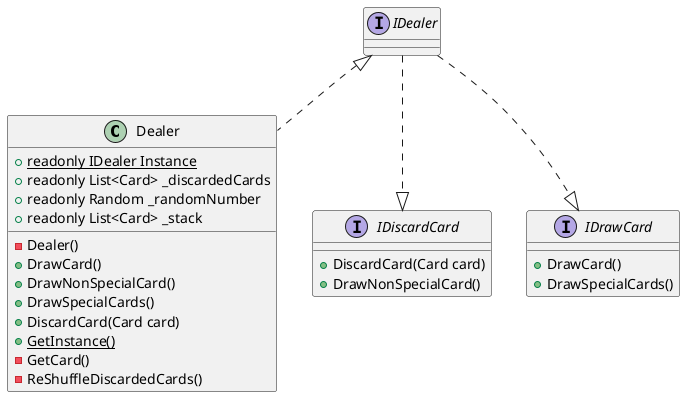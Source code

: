 ﻿@startuml

class Dealer implements IDealer {
    + readonly IDealer Instance {static}
    + readonly List<Card> _discardedCards 
    + readonly Random _randomNumber
    + readonly List<Card> _stack 
    - Dealer()
    + DrawCard()
    + DrawNonSpecialCard()
    + DrawSpecialCards()
    + DiscardCard(Card card)
    + GetInstance() {static}
    - GetCard()
    - ReShuffleDiscardedCards()
}

interface IDealer
interface IDiscardCard{
    + DiscardCard(Card card)
    + DrawNonSpecialCard()
}
interface IDrawCard{
    + DrawCard()
    + DrawSpecialCards()
}
IDealer ..|> IDiscardCard
IDealer ..|> IDrawCard 
@enduml